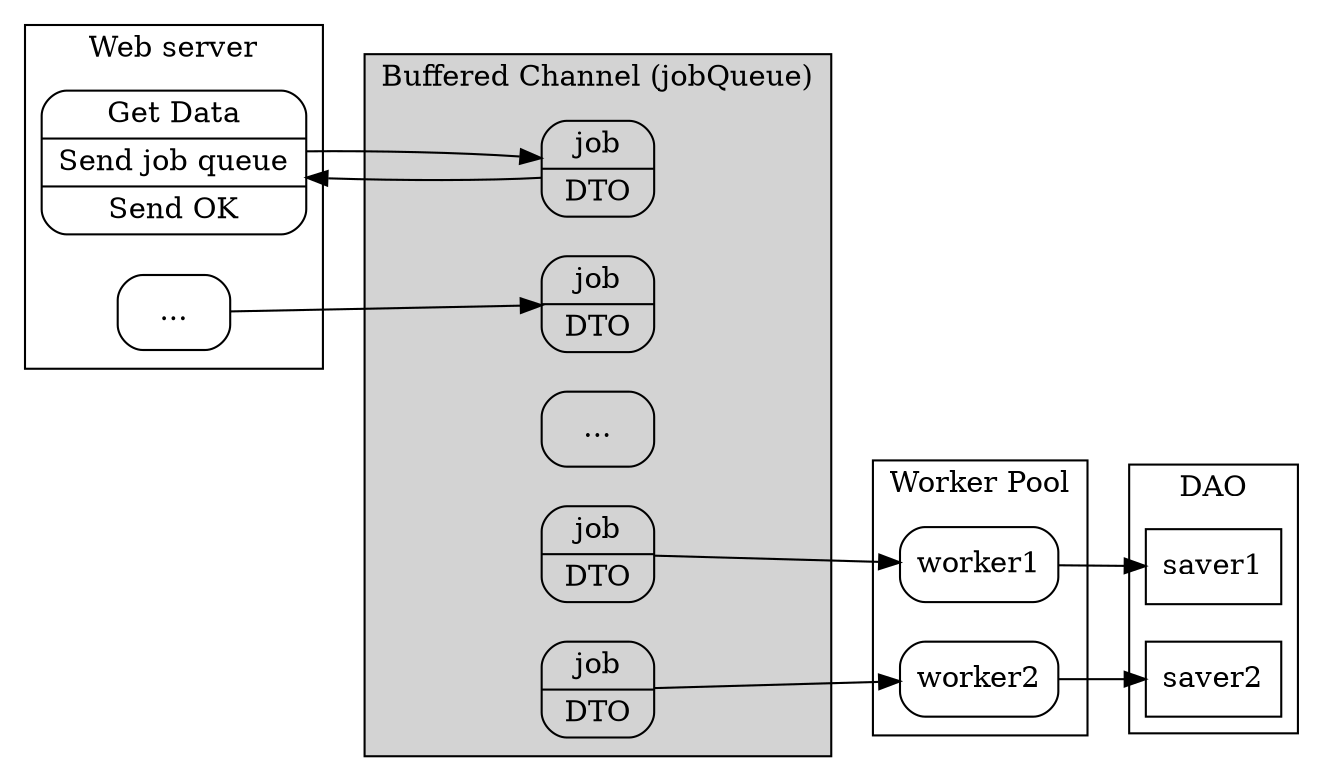 digraph G {
    rankdir="LR";
     bgcolor= transparent;
    subgraph cluster_handler {
        label="Web server";
        node [shape="Mrecord"; label="Get Data|Send job queue|Send OK"];
        handler1;
        handler2 [label="..."];
    }
    subgraph cluster_channel {
        rankdir=TD;
        label="Buffered Channel (jobQueue)";
        bgcolor=lightgrey;
        node [shape="Mrecord";label="job|DTO"];
        {
              rank = same;
              job1; 
              job2;
        }
        { 
              rank = same;
              job5 [ label="..."];
        }
        { 
              rank = same;
              job9;
              job10;
        }
    }
    subgraph cluster_pool {
          label="Worker Pool";
          node [shape="Mrecord"];
          worker1;
          worker2;
    }
    subgraph cluster_dao {
          label="DAO";
          node [shape="box"];
          saver1;
          saver2;
    }

    concentrate=true;
    handler1 -> job1;
    job1 -> handler1;
    handler2 -> job2;

    job9 -> worker1 [ltail=cluster_channel,lhead=cluster_pool];
    job10 -> worker2;

    worker1 -> saver1;
    worker2 -> saver2;
}
